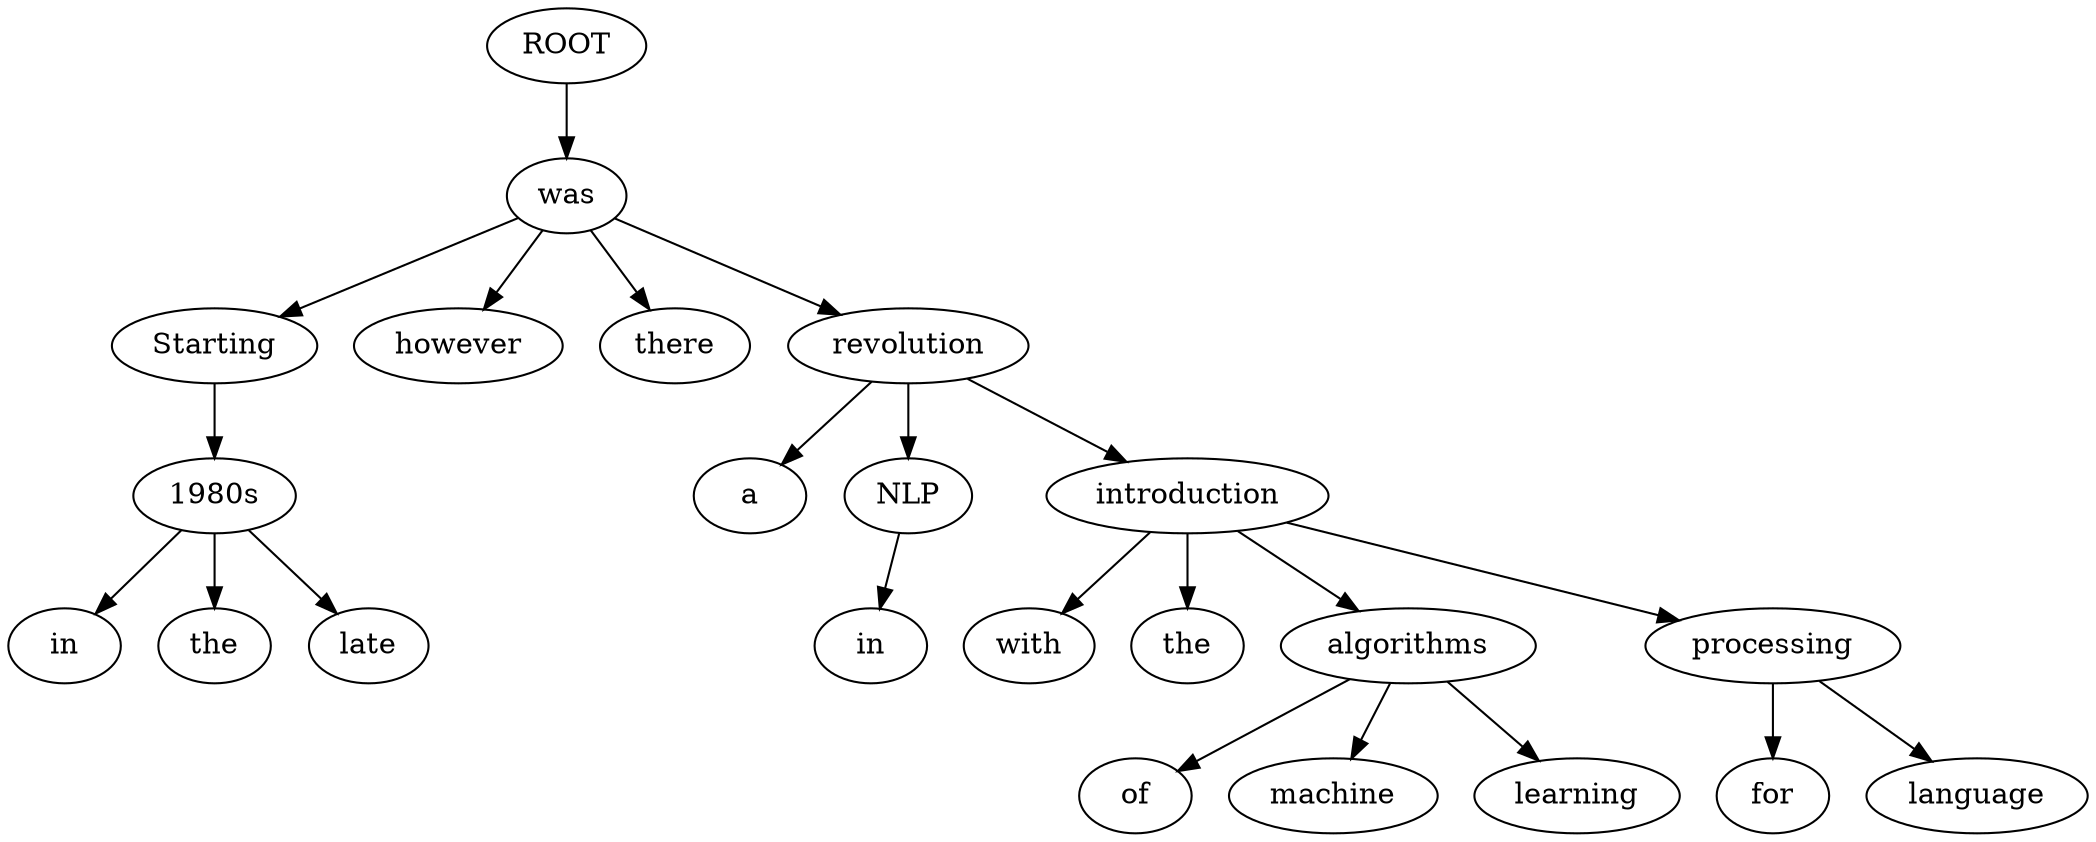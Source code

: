 digraph graph17 {
	node0 [label="ROOT"];
	node1 [label="Starting"];
	node2 [label="in"];
	node3 [label="the"];
	node4 [label="late"];
	node5 [label="1980s"];
	node7 [label="however"];
	node9 [label="there"];
	node10 [label="was"];
	node11 [label="a"];
	node12 [label="revolution"];
	node13 [label="in"];
	node14 [label="NLP"];
	node15 [label="with"];
	node16 [label="the"];
	node17 [label="introduction"];
	node18 [label="of"];
	node19 [label="machine"];
	node20 [label="learning"];
	node21 [label="algorithms"];
	node22 [label="for"];
	node23 [label="language"];
	node24 [label="processing"];
	node0 -> node10;
	node10 -> node1;
	node5 -> node2;
	node5 -> node3;
	node5 -> node4;
	node1 -> node5;
	node10 -> node7;
	node10 -> node9;
	node12 -> node11;
	node10 -> node12;
	node14 -> node13;
	node12 -> node14;
	node17 -> node15;
	node17 -> node16;
	node12 -> node17;
	node21 -> node18;
	node21 -> node19;
	node21 -> node20;
	node17 -> node21;
	node24 -> node22;
	node24 -> node23;
	node17 -> node24;
}
